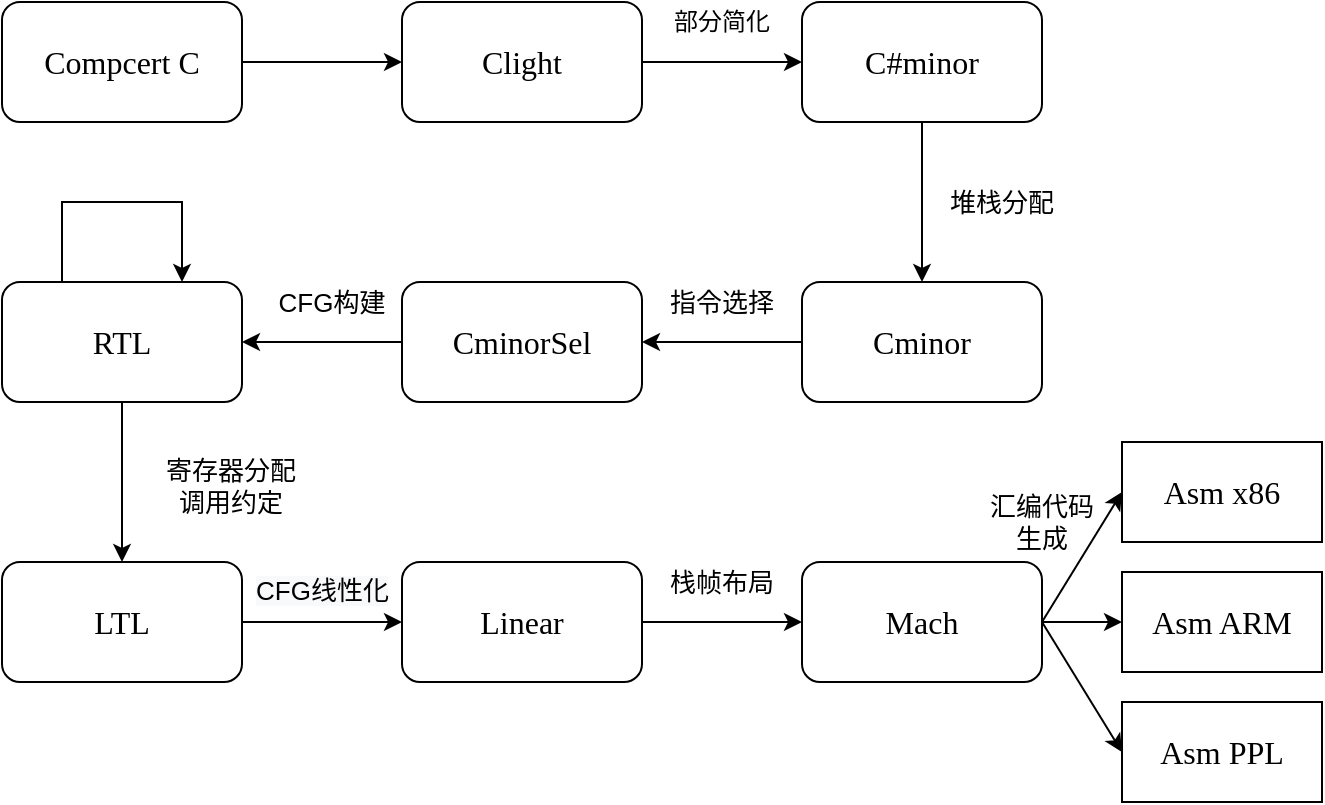 <mxfile version="14.6.12" type="github">
  <diagram id="l8Hi1uYMy0TQVYjPvtuB" name="Page-1">
    <mxGraphModel dx="782" dy="408" grid="1" gridSize="10" guides="1" tooltips="1" connect="1" arrows="1" fold="1" page="1" pageScale="1" pageWidth="827" pageHeight="1169" math="0" shadow="0">
      <root>
        <mxCell id="0" />
        <mxCell id="1" parent="0" />
        <mxCell id="gXLv3gAdqrJArj2_70os-3" value="" style="edgeStyle=orthogonalEdgeStyle;rounded=0;orthogonalLoop=1;jettySize=auto;html=1;" edge="1" parent="1" source="gXLv3gAdqrJArj2_70os-1" target="gXLv3gAdqrJArj2_70os-2">
          <mxGeometry relative="1" as="geometry" />
        </mxCell>
        <mxCell id="gXLv3gAdqrJArj2_70os-1" value="&lt;font face=&quot;Times New Roman&quot; style=&quot;font-size: 16px&quot;&gt;Compcert C&lt;/font&gt;" style="rounded=1;whiteSpace=wrap;html=1;" vertex="1" parent="1">
          <mxGeometry x="130" y="70" width="120" height="60" as="geometry" />
        </mxCell>
        <mxCell id="gXLv3gAdqrJArj2_70os-5" value="" style="edgeStyle=orthogonalEdgeStyle;rounded=0;orthogonalLoop=1;jettySize=auto;html=1;" edge="1" parent="1" source="gXLv3gAdqrJArj2_70os-2" target="gXLv3gAdqrJArj2_70os-4">
          <mxGeometry relative="1" as="geometry" />
        </mxCell>
        <mxCell id="gXLv3gAdqrJArj2_70os-2" value="&lt;font face=&quot;times new roman&quot;&gt;&lt;span style=&quot;font-size: 16px&quot;&gt;Clight&lt;/span&gt;&lt;/font&gt;" style="rounded=1;whiteSpace=wrap;html=1;" vertex="1" parent="1">
          <mxGeometry x="330" y="70" width="120" height="60" as="geometry" />
        </mxCell>
        <mxCell id="gXLv3gAdqrJArj2_70os-7" value="" style="edgeStyle=orthogonalEdgeStyle;rounded=0;orthogonalLoop=1;jettySize=auto;html=1;" edge="1" parent="1" source="gXLv3gAdqrJArj2_70os-4" target="gXLv3gAdqrJArj2_70os-6">
          <mxGeometry relative="1" as="geometry" />
        </mxCell>
        <mxCell id="gXLv3gAdqrJArj2_70os-4" value="&lt;font face=&quot;times new roman&quot;&gt;&lt;span style=&quot;font-size: 16px&quot;&gt;C#minor&lt;/span&gt;&lt;/font&gt;" style="rounded=1;whiteSpace=wrap;html=1;" vertex="1" parent="1">
          <mxGeometry x="530" y="70" width="120" height="60" as="geometry" />
        </mxCell>
        <mxCell id="gXLv3gAdqrJArj2_70os-9" value="" style="edgeStyle=orthogonalEdgeStyle;rounded=0;orthogonalLoop=1;jettySize=auto;html=1;" edge="1" parent="1" source="gXLv3gAdqrJArj2_70os-6" target="gXLv3gAdqrJArj2_70os-8">
          <mxGeometry relative="1" as="geometry" />
        </mxCell>
        <mxCell id="gXLv3gAdqrJArj2_70os-6" value="&lt;span style=&quot;font-family: &amp;#34;times new roman&amp;#34; ; font-size: 16px&quot;&gt;Cminor&lt;/span&gt;" style="rounded=1;whiteSpace=wrap;html=1;" vertex="1" parent="1">
          <mxGeometry x="530" y="210" width="120" height="60" as="geometry" />
        </mxCell>
        <mxCell id="gXLv3gAdqrJArj2_70os-11" value="" style="edgeStyle=orthogonalEdgeStyle;rounded=0;orthogonalLoop=1;jettySize=auto;html=1;" edge="1" parent="1" source="gXLv3gAdqrJArj2_70os-8" target="gXLv3gAdqrJArj2_70os-10">
          <mxGeometry relative="1" as="geometry" />
        </mxCell>
        <mxCell id="gXLv3gAdqrJArj2_70os-8" value="&lt;span style=&quot;font-family: &amp;#34;times new roman&amp;#34; ; font-size: 16px&quot;&gt;CminorSel&lt;/span&gt;" style="rounded=1;whiteSpace=wrap;html=1;" vertex="1" parent="1">
          <mxGeometry x="330" y="210" width="120" height="60" as="geometry" />
        </mxCell>
        <mxCell id="gXLv3gAdqrJArj2_70os-13" value="" style="edgeStyle=orthogonalEdgeStyle;rounded=0;orthogonalLoop=1;jettySize=auto;html=1;" edge="1" parent="1" source="gXLv3gAdqrJArj2_70os-10" target="gXLv3gAdqrJArj2_70os-12">
          <mxGeometry relative="1" as="geometry" />
        </mxCell>
        <mxCell id="gXLv3gAdqrJArj2_70os-25" style="edgeStyle=orthogonalEdgeStyle;rounded=0;orthogonalLoop=1;jettySize=auto;html=1;exitX=0.25;exitY=0;exitDx=0;exitDy=0;entryX=0.75;entryY=0;entryDx=0;entryDy=0;" edge="1" parent="1" source="gXLv3gAdqrJArj2_70os-10" target="gXLv3gAdqrJArj2_70os-10">
          <mxGeometry relative="1" as="geometry">
            <mxPoint x="250" y="190" as="targetPoint" />
            <Array as="points">
              <mxPoint x="170" y="170" />
              <mxPoint x="230" y="170" />
            </Array>
          </mxGeometry>
        </mxCell>
        <mxCell id="gXLv3gAdqrJArj2_70os-10" value="&lt;font face=&quot;Times New Roman&quot;&gt;&lt;span style=&quot;font-size: 16px&quot;&gt;RTL&lt;/span&gt;&lt;/font&gt;" style="rounded=1;whiteSpace=wrap;html=1;" vertex="1" parent="1">
          <mxGeometry x="130" y="210" width="120" height="60" as="geometry" />
        </mxCell>
        <mxCell id="gXLv3gAdqrJArj2_70os-15" value="" style="edgeStyle=orthogonalEdgeStyle;rounded=0;orthogonalLoop=1;jettySize=auto;html=1;" edge="1" parent="1" source="gXLv3gAdqrJArj2_70os-12" target="gXLv3gAdqrJArj2_70os-14">
          <mxGeometry relative="1" as="geometry" />
        </mxCell>
        <mxCell id="gXLv3gAdqrJArj2_70os-12" value="&lt;font face=&quot;Times New Roman&quot;&gt;&lt;span style=&quot;font-size: 16px&quot;&gt;LTL&lt;/span&gt;&lt;/font&gt;" style="rounded=1;whiteSpace=wrap;html=1;" vertex="1" parent="1">
          <mxGeometry x="130" y="350" width="120" height="60" as="geometry" />
        </mxCell>
        <mxCell id="gXLv3gAdqrJArj2_70os-17" value="" style="edgeStyle=orthogonalEdgeStyle;rounded=0;orthogonalLoop=1;jettySize=auto;html=1;" edge="1" parent="1" source="gXLv3gAdqrJArj2_70os-14" target="gXLv3gAdqrJArj2_70os-16">
          <mxGeometry relative="1" as="geometry" />
        </mxCell>
        <mxCell id="gXLv3gAdqrJArj2_70os-14" value="&lt;font face=&quot;Times New Roman&quot;&gt;&lt;span style=&quot;font-size: 16px&quot;&gt;Linear&lt;/span&gt;&lt;/font&gt;" style="rounded=1;whiteSpace=wrap;html=1;" vertex="1" parent="1">
          <mxGeometry x="330" y="350" width="120" height="60" as="geometry" />
        </mxCell>
        <mxCell id="gXLv3gAdqrJArj2_70os-16" value="&lt;font face=&quot;Times New Roman&quot;&gt;&lt;span style=&quot;font-size: 16px&quot;&gt;Mach&lt;/span&gt;&lt;/font&gt;" style="rounded=1;whiteSpace=wrap;html=1;" vertex="1" parent="1">
          <mxGeometry x="530" y="350" width="120" height="60" as="geometry" />
        </mxCell>
        <mxCell id="gXLv3gAdqrJArj2_70os-18" value="&lt;font face=&quot;Times New Roman&quot;&gt;&lt;span style=&quot;font-size: 16px&quot;&gt;Asm x86&lt;/span&gt;&lt;/font&gt;" style="rounded=0;whiteSpace=wrap;html=1;" vertex="1" parent="1">
          <mxGeometry x="690" y="290" width="100" height="50" as="geometry" />
        </mxCell>
        <mxCell id="gXLv3gAdqrJArj2_70os-19" value="&lt;font face=&quot;Times New Roman&quot;&gt;&lt;span style=&quot;font-size: 16px&quot;&gt;Asm ARM&lt;/span&gt;&lt;/font&gt;" style="rounded=0;whiteSpace=wrap;html=1;" vertex="1" parent="1">
          <mxGeometry x="690" y="355" width="100" height="50" as="geometry" />
        </mxCell>
        <mxCell id="gXLv3gAdqrJArj2_70os-20" value="&lt;font face=&quot;Times New Roman&quot;&gt;&lt;span style=&quot;font-size: 16px&quot;&gt;Asm PPL&lt;/span&gt;&lt;/font&gt;" style="rounded=0;whiteSpace=wrap;html=1;" vertex="1" parent="1">
          <mxGeometry x="690" y="420" width="100" height="50" as="geometry" />
        </mxCell>
        <mxCell id="gXLv3gAdqrJArj2_70os-21" value="" style="endArrow=classic;html=1;entryX=0;entryY=0.5;entryDx=0;entryDy=0;exitX=1;exitY=0.5;exitDx=0;exitDy=0;" edge="1" parent="1" source="gXLv3gAdqrJArj2_70os-16" target="gXLv3gAdqrJArj2_70os-18">
          <mxGeometry width="50" height="50" relative="1" as="geometry">
            <mxPoint x="640" y="380" as="sourcePoint" />
            <mxPoint x="690" y="330" as="targetPoint" />
          </mxGeometry>
        </mxCell>
        <mxCell id="gXLv3gAdqrJArj2_70os-22" value="" style="endArrow=classic;html=1;exitX=1;exitY=0.5;exitDx=0;exitDy=0;" edge="1" parent="1" source="gXLv3gAdqrJArj2_70os-16">
          <mxGeometry width="50" height="50" relative="1" as="geometry">
            <mxPoint x="660" y="430" as="sourcePoint" />
            <mxPoint x="690" y="380" as="targetPoint" />
          </mxGeometry>
        </mxCell>
        <mxCell id="gXLv3gAdqrJArj2_70os-23" value="" style="endArrow=classic;html=1;exitX=1;exitY=0.5;exitDx=0;exitDy=0;entryX=0;entryY=0.5;entryDx=0;entryDy=0;" edge="1" parent="1" source="gXLv3gAdqrJArj2_70os-16" target="gXLv3gAdqrJArj2_70os-20">
          <mxGeometry width="50" height="50" relative="1" as="geometry">
            <mxPoint x="470" y="300" as="sourcePoint" />
            <mxPoint x="520" y="250" as="targetPoint" />
          </mxGeometry>
        </mxCell>
        <mxCell id="gXLv3gAdqrJArj2_70os-26" value="&lt;font style=&quot;font-size: 12px&quot;&gt;部分简化&lt;/font&gt;" style="text;html=1;strokeColor=none;fillColor=none;align=center;verticalAlign=middle;whiteSpace=wrap;rounded=0;" vertex="1" parent="1">
          <mxGeometry x="450" y="70" width="80" height="20" as="geometry" />
        </mxCell>
        <mxCell id="gXLv3gAdqrJArj2_70os-27" value="&lt;font style=&quot;font-size: 13px&quot;&gt;指令选择&lt;/font&gt;" style="text;html=1;strokeColor=none;fillColor=none;align=center;verticalAlign=middle;whiteSpace=wrap;rounded=0;" vertex="1" parent="1">
          <mxGeometry x="460" y="210" width="60" height="20" as="geometry" />
        </mxCell>
        <mxCell id="gXLv3gAdqrJArj2_70os-28" value="&lt;font style=&quot;font-size: 13px&quot;&gt;CFG构建&lt;/font&gt;" style="text;html=1;strokeColor=none;fillColor=none;align=center;verticalAlign=middle;whiteSpace=wrap;rounded=0;" vertex="1" parent="1">
          <mxGeometry x="260" y="210" width="70" height="20" as="geometry" />
        </mxCell>
        <mxCell id="gXLv3gAdqrJArj2_70os-29" value="&lt;span style=&quot;font-size: 13px&quot;&gt;堆栈分配&lt;/span&gt;" style="text;html=1;strokeColor=none;fillColor=none;align=center;verticalAlign=middle;whiteSpace=wrap;rounded=0;" vertex="1" parent="1">
          <mxGeometry x="600" y="160" width="60" height="20" as="geometry" />
        </mxCell>
        <mxCell id="gXLv3gAdqrJArj2_70os-30" value="&lt;div style=&quot;text-align: center&quot;&gt;&lt;span style=&quot;font-size: 13px&quot;&gt;&lt;font face=&quot;helvetica&quot;&gt;寄存器分配&lt;/font&gt;&lt;/span&gt;&lt;/div&gt;&lt;div style=&quot;text-align: center&quot;&gt;&lt;span style=&quot;font-size: 13px&quot;&gt;&lt;font face=&quot;helvetica&quot;&gt;调用约定&lt;/font&gt;&lt;/span&gt;&lt;/div&gt;" style="text;whiteSpace=wrap;html=1;" vertex="1" parent="1">
          <mxGeometry x="210" y="290" width="80" height="30" as="geometry" />
        </mxCell>
        <mxCell id="gXLv3gAdqrJArj2_70os-31" value="&lt;span style=&quot;color: rgb(0 , 0 , 0) ; font-family: &amp;#34;helvetica&amp;#34; ; font-size: 13px ; font-style: normal ; font-weight: 400 ; letter-spacing: normal ; text-align: center ; text-indent: 0px ; text-transform: none ; word-spacing: 0px ; background-color: rgb(248 , 249 , 250) ; display: inline ; float: none&quot;&gt;CFG线性化&lt;/span&gt;" style="text;whiteSpace=wrap;html=1;" vertex="1" parent="1">
          <mxGeometry x="255" y="350" width="80" height="30" as="geometry" />
        </mxCell>
        <mxCell id="gXLv3gAdqrJArj2_70os-32" value="&lt;span style=&quot;font-size: 13px&quot;&gt;栈帧布局&lt;/span&gt;" style="text;html=1;strokeColor=none;fillColor=none;align=center;verticalAlign=middle;whiteSpace=wrap;rounded=0;" vertex="1" parent="1">
          <mxGeometry x="460" y="350" width="60" height="20" as="geometry" />
        </mxCell>
        <mxCell id="gXLv3gAdqrJArj2_70os-33" value="&lt;span style=&quot;font-size: 13px&quot;&gt;汇编代码生成&lt;/span&gt;" style="text;html=1;strokeColor=none;fillColor=none;align=center;verticalAlign=middle;whiteSpace=wrap;rounded=0;" vertex="1" parent="1">
          <mxGeometry x="620" y="320" width="60" height="20" as="geometry" />
        </mxCell>
      </root>
    </mxGraphModel>
  </diagram>
</mxfile>
